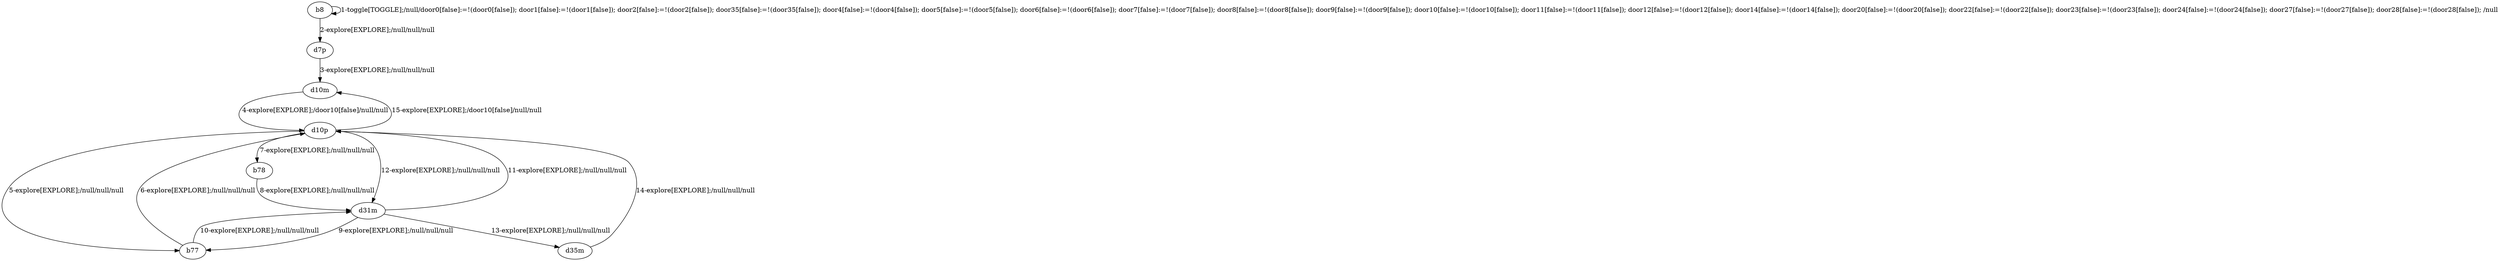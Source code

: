 # Total number of goals covered by this test: 1
# d10p --> d10m

digraph g {
"b8" -> "b8" [label = "1-toggle[TOGGLE];/null/door0[false]:=!(door0[false]); door1[false]:=!(door1[false]); door2[false]:=!(door2[false]); door35[false]:=!(door35[false]); door4[false]:=!(door4[false]); door5[false]:=!(door5[false]); door6[false]:=!(door6[false]); door7[false]:=!(door7[false]); door8[false]:=!(door8[false]); door9[false]:=!(door9[false]); door10[false]:=!(door10[false]); door11[false]:=!(door11[false]); door12[false]:=!(door12[false]); door14[false]:=!(door14[false]); door20[false]:=!(door20[false]); door22[false]:=!(door22[false]); door23[false]:=!(door23[false]); door24[false]:=!(door24[false]); door27[false]:=!(door27[false]); door28[false]:=!(door28[false]); /null"];
"b8" -> "d7p" [label = "2-explore[EXPLORE];/null/null/null"];
"d7p" -> "d10m" [label = "3-explore[EXPLORE];/null/null/null"];
"d10m" -> "d10p" [label = "4-explore[EXPLORE];/door10[false]/null/null"];
"d10p" -> "b77" [label = "5-explore[EXPLORE];/null/null/null"];
"b77" -> "d10p" [label = "6-explore[EXPLORE];/null/null/null"];
"d10p" -> "b78" [label = "7-explore[EXPLORE];/null/null/null"];
"b78" -> "d31m" [label = "8-explore[EXPLORE];/null/null/null"];
"d31m" -> "b77" [label = "9-explore[EXPLORE];/null/null/null"];
"b77" -> "d31m" [label = "10-explore[EXPLORE];/null/null/null"];
"d31m" -> "d10p" [label = "11-explore[EXPLORE];/null/null/null"];
"d10p" -> "d31m" [label = "12-explore[EXPLORE];/null/null/null"];
"d31m" -> "d35m" [label = "13-explore[EXPLORE];/null/null/null"];
"d35m" -> "d10p" [label = "14-explore[EXPLORE];/null/null/null"];
"d10p" -> "d10m" [label = "15-explore[EXPLORE];/door10[false]/null/null"];
}